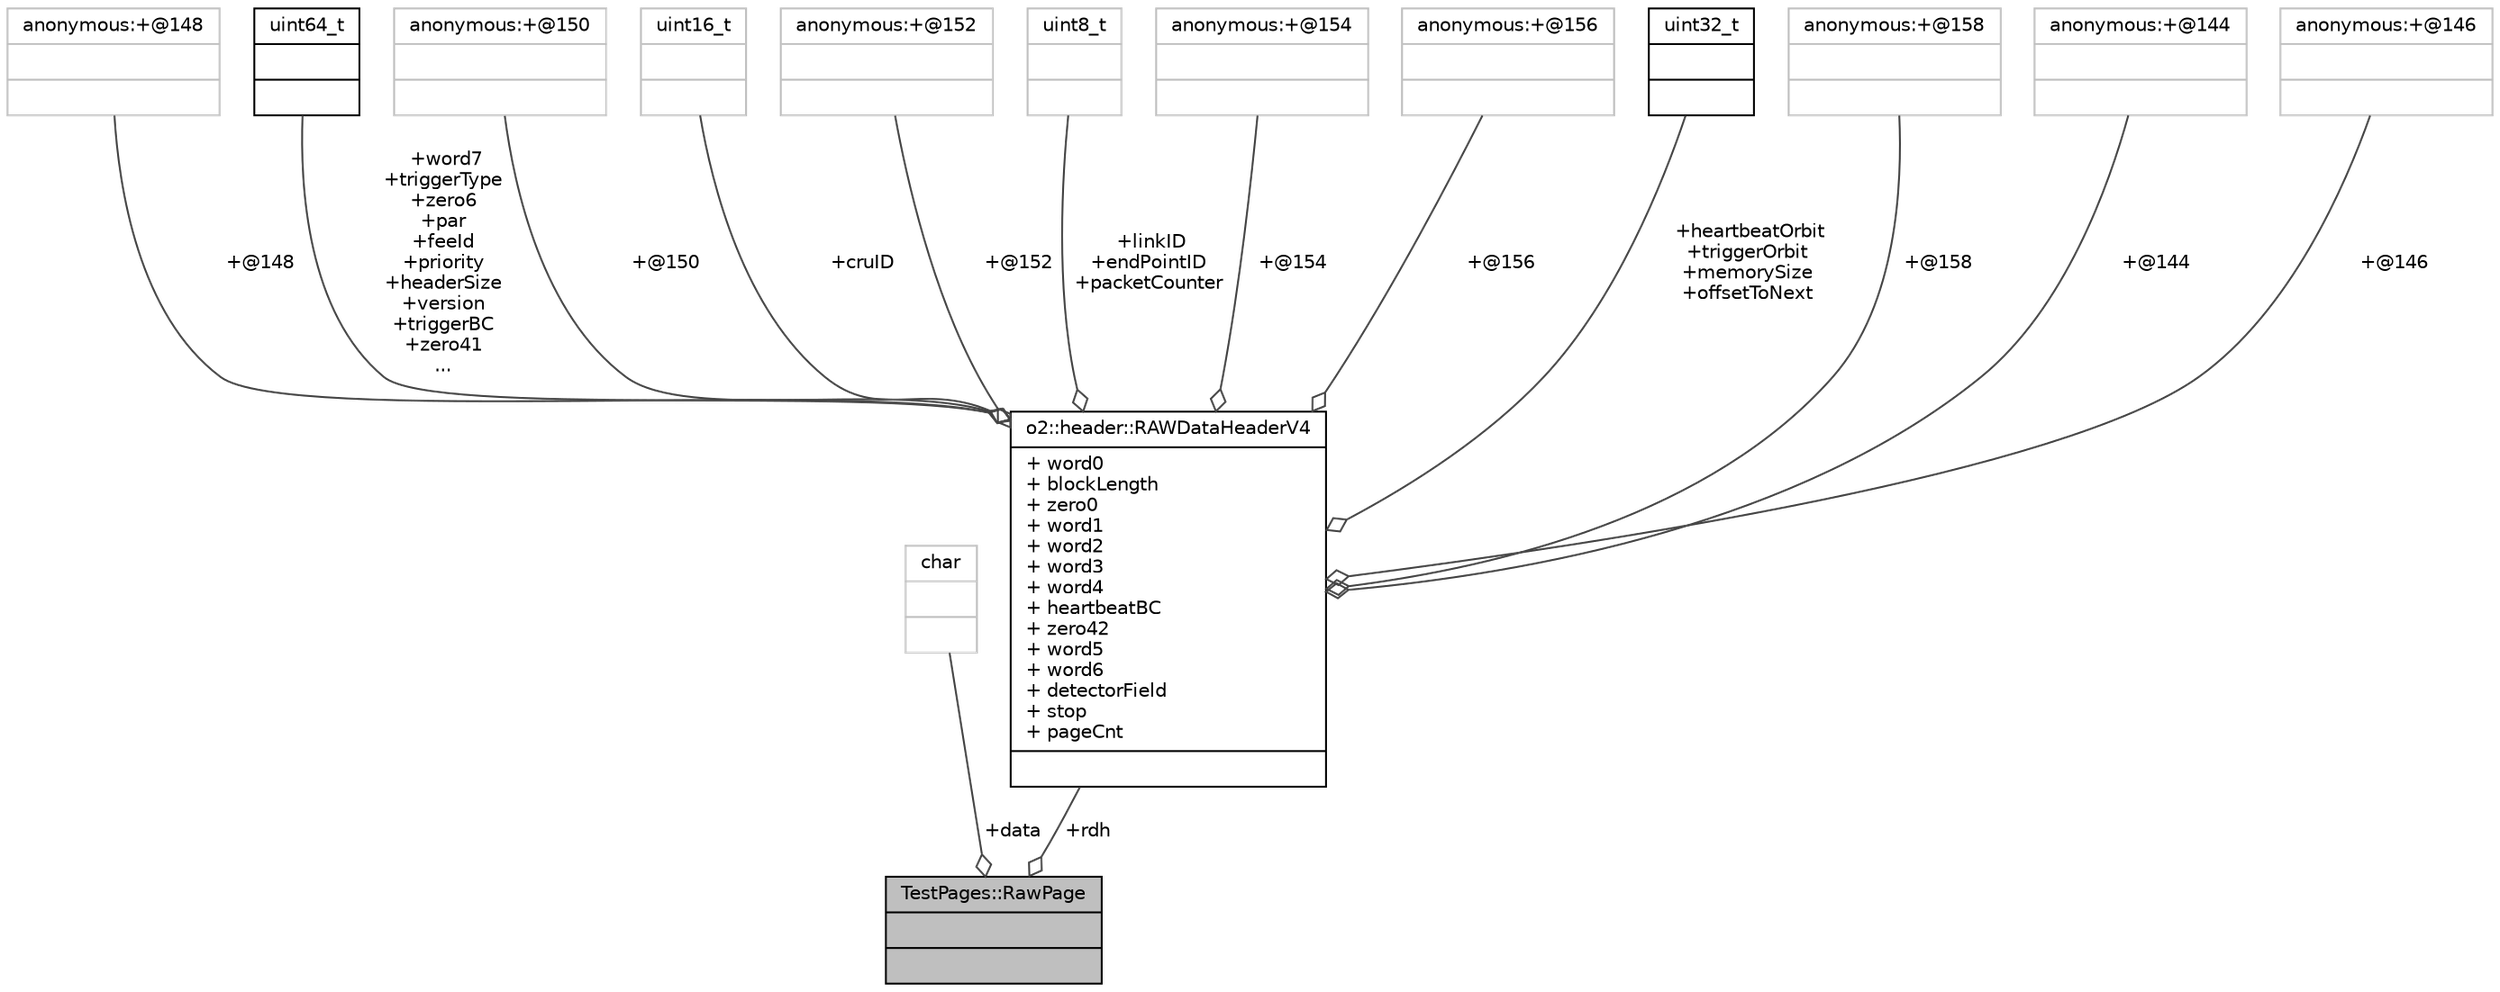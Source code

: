 digraph "TestPages::RawPage"
{
 // INTERACTIVE_SVG=YES
  bgcolor="transparent";
  edge [fontname="Helvetica",fontsize="10",labelfontname="Helvetica",labelfontsize="10"];
  node [fontname="Helvetica",fontsize="10",shape=record];
  Node1 [label="{TestPages::RawPage\n||}",height=0.2,width=0.4,color="black", fillcolor="grey75", style="filled", fontcolor="black"];
  Node2 -> Node1 [color="grey25",fontsize="10",style="solid",label=" +data" ,arrowhead="odiamond",fontname="Helvetica"];
  Node2 [label="{char\n||}",height=0.2,width=0.4,color="grey75"];
  Node3 -> Node1 [color="grey25",fontsize="10",style="solid",label=" +rdh" ,arrowhead="odiamond",fontname="Helvetica"];
  Node3 [label="{o2::header::RAWDataHeaderV4\n|+ word0\l+ blockLength\l+ zero0\l+ word1\l+ word2\l+ word3\l+ word4\l+ heartbeatBC\l+ zero42\l+ word5\l+ word6\l+ detectorField\l+ stop\l+ pageCnt\l|}",height=0.2,width=0.4,color="black",URL="$d8/d47/structo2_1_1header_1_1RAWDataHeaderV4.html"];
  Node4 -> Node3 [color="grey25",fontsize="10",style="solid",label=" +@148" ,arrowhead="odiamond",fontname="Helvetica"];
  Node4 [label="{anonymous:+@148\n||}",height=0.2,width=0.4,color="grey75"];
  Node5 -> Node3 [color="grey25",fontsize="10",style="solid",label=" +word7\n+triggerType\n+zero6\n+par\n+feeId\n+priority\n+headerSize\n+version\n+triggerBC\n+zero41\n..." ,arrowhead="odiamond",fontname="Helvetica"];
  Node5 [label="{uint64_t\n||}",height=0.2,width=0.4,color="black",URL="$d6/d30/classuint64__t.html"];
  Node6 -> Node3 [color="grey25",fontsize="10",style="solid",label=" +@150" ,arrowhead="odiamond",fontname="Helvetica"];
  Node6 [label="{anonymous:+@150\n||}",height=0.2,width=0.4,color="grey75"];
  Node7 -> Node3 [color="grey25",fontsize="10",style="solid",label=" +cruID" ,arrowhead="odiamond",fontname="Helvetica"];
  Node7 [label="{uint16_t\n||}",height=0.2,width=0.4,color="grey75"];
  Node8 -> Node3 [color="grey25",fontsize="10",style="solid",label=" +@152" ,arrowhead="odiamond",fontname="Helvetica"];
  Node8 [label="{anonymous:+@152\n||}",height=0.2,width=0.4,color="grey75"];
  Node9 -> Node3 [color="grey25",fontsize="10",style="solid",label=" +linkID\n+endPointID\n+packetCounter" ,arrowhead="odiamond",fontname="Helvetica"];
  Node9 [label="{uint8_t\n||}",height=0.2,width=0.4,color="grey75"];
  Node10 -> Node3 [color="grey25",fontsize="10",style="solid",label=" +@154" ,arrowhead="odiamond",fontname="Helvetica"];
  Node10 [label="{anonymous:+@154\n||}",height=0.2,width=0.4,color="grey75"];
  Node11 -> Node3 [color="grey25",fontsize="10",style="solid",label=" +@156" ,arrowhead="odiamond",fontname="Helvetica"];
  Node11 [label="{anonymous:+@156\n||}",height=0.2,width=0.4,color="grey75"];
  Node12 -> Node3 [color="grey25",fontsize="10",style="solid",label=" +heartbeatOrbit\n+triggerOrbit\n+memorySize\n+offsetToNext" ,arrowhead="odiamond",fontname="Helvetica"];
  Node12 [label="{uint32_t\n||}",height=0.2,width=0.4,color="black",URL="$d3/d87/classuint32__t.html"];
  Node13 -> Node3 [color="grey25",fontsize="10",style="solid",label=" +@158" ,arrowhead="odiamond",fontname="Helvetica"];
  Node13 [label="{anonymous:+@158\n||}",height=0.2,width=0.4,color="grey75"];
  Node14 -> Node3 [color="grey25",fontsize="10",style="solid",label=" +@144" ,arrowhead="odiamond",fontname="Helvetica"];
  Node14 [label="{anonymous:+@144\n||}",height=0.2,width=0.4,color="grey75"];
  Node15 -> Node3 [color="grey25",fontsize="10",style="solid",label=" +@146" ,arrowhead="odiamond",fontname="Helvetica"];
  Node15 [label="{anonymous:+@146\n||}",height=0.2,width=0.4,color="grey75"];
}
